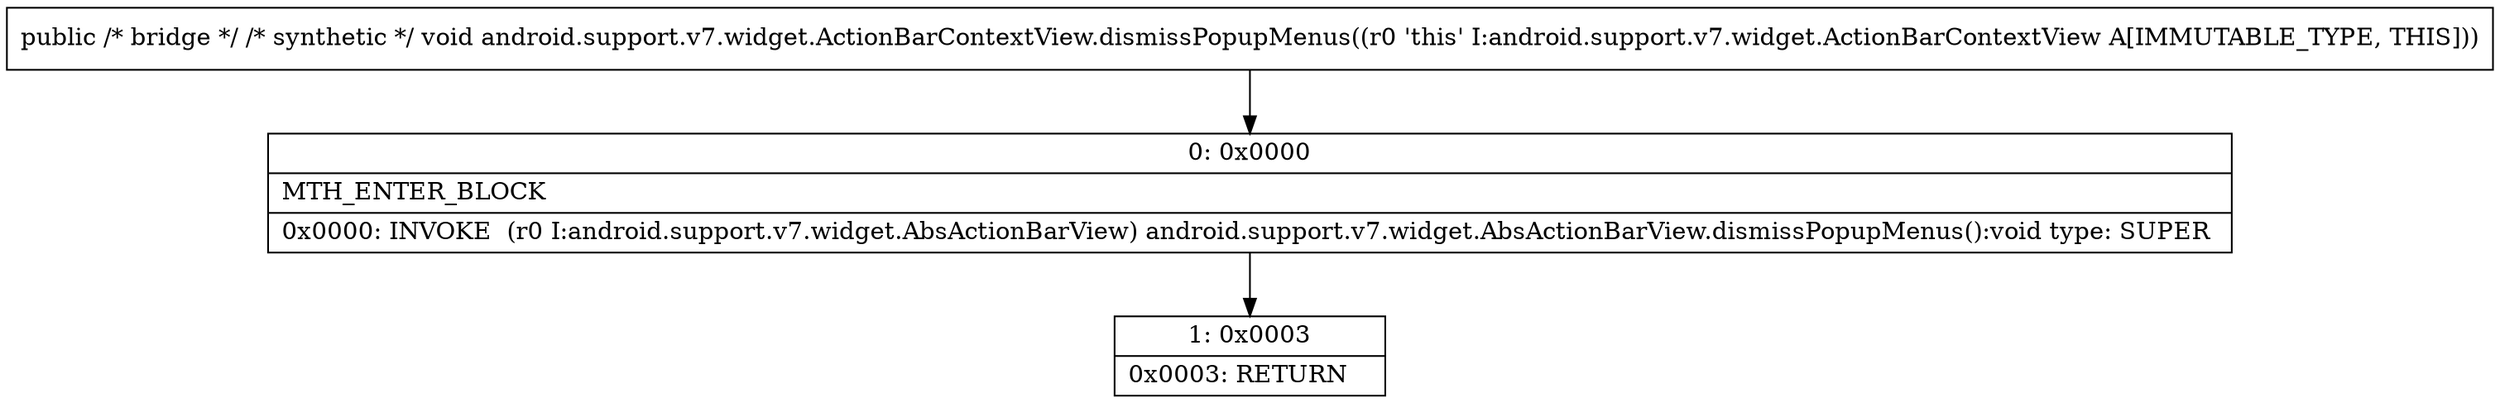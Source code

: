 digraph "CFG forandroid.support.v7.widget.ActionBarContextView.dismissPopupMenus()V" {
Node_0 [shape=record,label="{0\:\ 0x0000|MTH_ENTER_BLOCK\l|0x0000: INVOKE  (r0 I:android.support.v7.widget.AbsActionBarView) android.support.v7.widget.AbsActionBarView.dismissPopupMenus():void type: SUPER \l}"];
Node_1 [shape=record,label="{1\:\ 0x0003|0x0003: RETURN   \l}"];
MethodNode[shape=record,label="{public \/* bridge *\/ \/* synthetic *\/ void android.support.v7.widget.ActionBarContextView.dismissPopupMenus((r0 'this' I:android.support.v7.widget.ActionBarContextView A[IMMUTABLE_TYPE, THIS])) }"];
MethodNode -> Node_0;
Node_0 -> Node_1;
}

